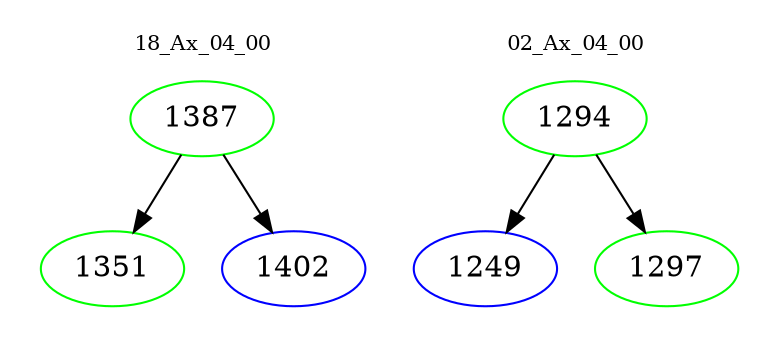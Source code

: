 digraph{
subgraph cluster_0 {
color = white
label = "18_Ax_04_00";
fontsize=10;
T0_1387 [label="1387", color="green"]
T0_1387 -> T0_1351 [color="black"]
T0_1351 [label="1351", color="green"]
T0_1387 -> T0_1402 [color="black"]
T0_1402 [label="1402", color="blue"]
}
subgraph cluster_1 {
color = white
label = "02_Ax_04_00";
fontsize=10;
T1_1294 [label="1294", color="green"]
T1_1294 -> T1_1249 [color="black"]
T1_1249 [label="1249", color="blue"]
T1_1294 -> T1_1297 [color="black"]
T1_1297 [label="1297", color="green"]
}
}
